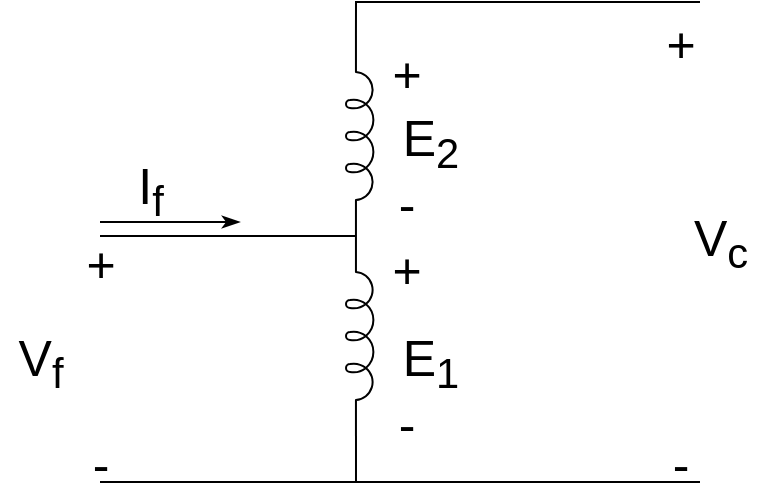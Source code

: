<mxfile version="19.0.0" type="device"><diagram name="Page-1" id="7e0a89b8-554c-2b80-1dc8-d5c74ca68de4"><mxGraphModel dx="547" dy="293" grid="0" gridSize="10" guides="1" tooltips="1" connect="1" arrows="1" fold="1" page="1" pageScale="1" pageWidth="1100" pageHeight="850" background="none" math="0" shadow="0"><root><mxCell id="0"/><mxCell id="1" parent="0"/><mxCell id="Q0c9idvMMdijmwAkUsWw-6" style="edgeStyle=orthogonalEdgeStyle;rounded=0;orthogonalLoop=1;jettySize=auto;html=1;endArrow=none;endFill=0;" edge="1" parent="1"><mxGeometry relative="1" as="geometry"><mxPoint x="558" y="350" as="targetPoint"/><mxPoint x="557.995" y="327" as="sourcePoint"/></mxGeometry></mxCell><mxCell id="Q0c9idvMMdijmwAkUsWw-1" value="" style="pointerEvents=1;verticalLabelPosition=bottom;shadow=0;dashed=0;align=center;html=1;verticalAlign=top;shape=mxgraph.electrical.inductors.inductor_5;rotation=90;" vertex="1" parent="1"><mxGeometry x="510" y="270" width="100" height="14" as="geometry"/></mxCell><mxCell id="Q0c9idvMMdijmwAkUsWw-3" style="edgeStyle=orthogonalEdgeStyle;rounded=0;orthogonalLoop=1;jettySize=auto;html=1;exitX=1;exitY=0.645;exitDx=0;exitDy=0;exitPerimeter=0;entryX=0;entryY=0.645;entryDx=0;entryDy=0;entryPerimeter=0;endArrow=none;endFill=0;" edge="1" parent="1" source="Q0c9idvMMdijmwAkUsWw-2" target="Q0c9idvMMdijmwAkUsWw-1"><mxGeometry relative="1" as="geometry"/></mxCell><mxCell id="Q0c9idvMMdijmwAkUsWw-7" style="edgeStyle=orthogonalEdgeStyle;rounded=0;orthogonalLoop=1;jettySize=auto;html=1;exitX=1;exitY=0.645;exitDx=0;exitDy=0;exitPerimeter=0;endArrow=none;endFill=0;" edge="1" parent="1" source="Q0c9idvMMdijmwAkUsWw-2"><mxGeometry relative="1" as="geometry"><mxPoint x="430" y="227" as="targetPoint"/><Array as="points"><mxPoint x="430" y="227"/></Array></mxGeometry></mxCell><mxCell id="Q0c9idvMMdijmwAkUsWw-9" style="edgeStyle=orthogonalEdgeStyle;rounded=0;orthogonalLoop=1;jettySize=auto;html=1;exitX=0;exitY=0.645;exitDx=0;exitDy=0;exitPerimeter=0;endArrow=none;endFill=0;" edge="1" parent="1" source="Q0c9idvMMdijmwAkUsWw-2"><mxGeometry relative="1" as="geometry"><mxPoint x="730" y="110.0" as="targetPoint"/><Array as="points"><mxPoint x="558" y="110"/></Array></mxGeometry></mxCell><mxCell id="Q0c9idvMMdijmwAkUsWw-2" value="" style="pointerEvents=1;verticalLabelPosition=bottom;shadow=0;dashed=0;align=center;html=1;verticalAlign=top;shape=mxgraph.electrical.inductors.inductor_5;rotation=90;" vertex="1" parent="1"><mxGeometry x="510" y="170" width="100" height="14" as="geometry"/></mxCell><mxCell id="Q0c9idvMMdijmwAkUsWw-8" style="edgeStyle=orthogonalEdgeStyle;rounded=0;orthogonalLoop=1;jettySize=auto;html=1;endArrow=none;endFill=0;" edge="1" parent="1"><mxGeometry relative="1" as="geometry"><mxPoint x="430.0" y="350" as="targetPoint"/><mxPoint x="730" y="350" as="sourcePoint"/><Array as="points"><mxPoint x="430" y="350"/></Array></mxGeometry></mxCell><mxCell id="Q0c9idvMMdijmwAkUsWw-10" value="&lt;font style=&quot;font-size: 25px;&quot;&gt;+&lt;/font&gt;" style="text;html=1;align=center;verticalAlign=middle;resizable=0;points=[];autosize=1;strokeColor=none;fillColor=none;" vertex="1" parent="1"><mxGeometry x="705" y="120" width="30" height="20" as="geometry"/></mxCell><mxCell id="Q0c9idvMMdijmwAkUsWw-11" value="&lt;font style=&quot;font-size: 25px;&quot;&gt;-&lt;/font&gt;" style="text;html=1;align=center;verticalAlign=middle;resizable=0;points=[];autosize=1;strokeColor=none;fillColor=none;" vertex="1" parent="1"><mxGeometry x="710" y="330" width="20" height="20" as="geometry"/></mxCell><mxCell id="Q0c9idvMMdijmwAkUsWw-12" value="&lt;font style=&quot;font-size: 25px;&quot;&gt;-&lt;/font&gt;" style="text;html=1;align=center;verticalAlign=middle;resizable=0;points=[];autosize=1;strokeColor=none;fillColor=none;" vertex="1" parent="1"><mxGeometry x="573" y="310" width="20" height="20" as="geometry"/></mxCell><mxCell id="Q0c9idvMMdijmwAkUsWw-13" value="&lt;font style=&quot;font-size: 25px;&quot;&gt;-&lt;/font&gt;" style="text;html=1;align=center;verticalAlign=middle;resizable=0;points=[];autosize=1;strokeColor=none;fillColor=none;" vertex="1" parent="1"><mxGeometry x="573" y="200" width="20" height="20" as="geometry"/></mxCell><mxCell id="Q0c9idvMMdijmwAkUsWw-14" value="&lt;font style=&quot;font-size: 25px;&quot;&gt;-&lt;/font&gt;" style="text;html=1;align=center;verticalAlign=middle;resizable=0;points=[];autosize=1;strokeColor=none;fillColor=none;" vertex="1" parent="1"><mxGeometry x="420" y="330" width="20" height="20" as="geometry"/></mxCell><mxCell id="Q0c9idvMMdijmwAkUsWw-15" value="&lt;font style=&quot;font-size: 25px;&quot;&gt;+&lt;/font&gt;" style="text;html=1;align=center;verticalAlign=middle;resizable=0;points=[];autosize=1;strokeColor=none;fillColor=none;" vertex="1" parent="1"><mxGeometry x="568" y="135" width="30" height="20" as="geometry"/></mxCell><mxCell id="Q0c9idvMMdijmwAkUsWw-16" value="&lt;font style=&quot;font-size: 25px;&quot;&gt;+&lt;/font&gt;" style="text;html=1;align=center;verticalAlign=middle;resizable=0;points=[];autosize=1;strokeColor=none;fillColor=none;" vertex="1" parent="1"><mxGeometry x="568" y="233" width="30" height="20" as="geometry"/></mxCell><mxCell id="Q0c9idvMMdijmwAkUsWw-17" value="&lt;font style=&quot;font-size: 25px;&quot;&gt;+&lt;/font&gt;" style="text;html=1;align=center;verticalAlign=middle;resizable=0;points=[];autosize=1;strokeColor=none;fillColor=none;" vertex="1" parent="1"><mxGeometry x="415" y="230" width="30" height="20" as="geometry"/></mxCell><mxCell id="Q0c9idvMMdijmwAkUsWw-18" value="" style="endArrow=classicThin;html=1;rounded=0;fontSize=25;endFill=1;" edge="1" parent="1"><mxGeometry width="50" height="50" relative="1" as="geometry"><mxPoint x="430" y="220" as="sourcePoint"/><mxPoint x="500" y="220" as="targetPoint"/></mxGeometry></mxCell><mxCell id="Q0c9idvMMdijmwAkUsWw-19" value="I&lt;sub&gt;f&lt;/sub&gt;" style="text;html=1;align=center;verticalAlign=middle;resizable=0;points=[];autosize=1;strokeColor=none;fillColor=none;fontSize=25;" vertex="1" parent="1"><mxGeometry x="440" y="184" width="30" height="40" as="geometry"/></mxCell><mxCell id="Q0c9idvMMdijmwAkUsWw-20" value="V&lt;sub&gt;f&lt;/sub&gt;" style="text;html=1;align=center;verticalAlign=middle;resizable=0;points=[];autosize=1;strokeColor=none;fillColor=none;fontSize=25;" vertex="1" parent="1"><mxGeometry x="380" y="270" width="40" height="40" as="geometry"/></mxCell><mxCell id="Q0c9idvMMdijmwAkUsWw-21" value="V&lt;sub&gt;c&lt;/sub&gt;" style="text;html=1;align=center;verticalAlign=middle;resizable=0;points=[];autosize=1;strokeColor=none;fillColor=none;fontSize=25;" vertex="1" parent="1"><mxGeometry x="720" y="210" width="40" height="40" as="geometry"/></mxCell><mxCell id="Q0c9idvMMdijmwAkUsWw-22" value="E&lt;sub&gt;2&lt;/sub&gt;" style="text;html=1;align=center;verticalAlign=middle;resizable=0;points=[];autosize=1;strokeColor=none;fillColor=none;fontSize=25;" vertex="1" parent="1"><mxGeometry x="575" y="160" width="40" height="40" as="geometry"/></mxCell><mxCell id="Q0c9idvMMdijmwAkUsWw-23" value="E&lt;sub&gt;1&lt;/sub&gt;" style="text;html=1;align=center;verticalAlign=middle;resizable=0;points=[];autosize=1;strokeColor=none;fillColor=none;fontSize=25;" vertex="1" parent="1"><mxGeometry x="575" y="270" width="40" height="40" as="geometry"/></mxCell></root></mxGraphModel></diagram></mxfile>